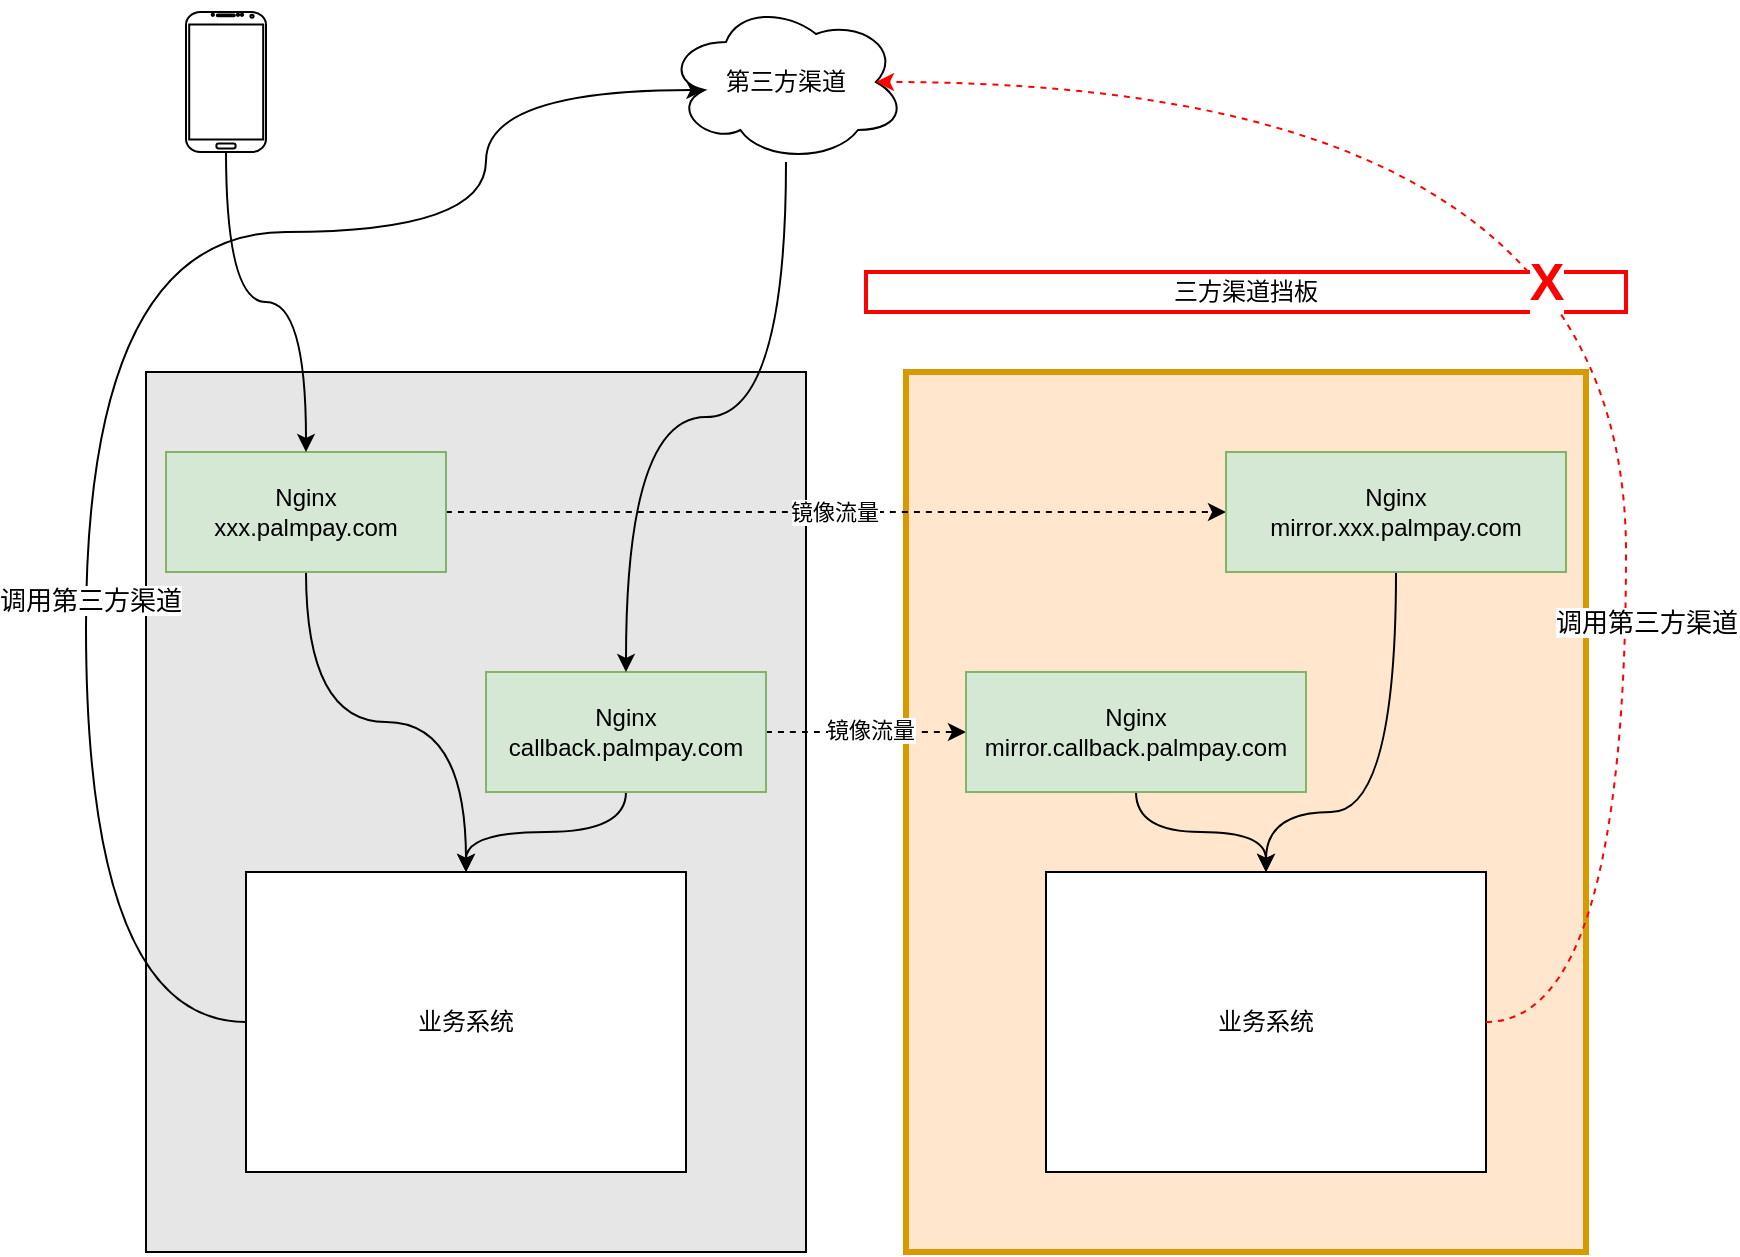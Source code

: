 <mxfile version="20.4.0" type="github">
  <diagram id="OdbRNoy3vFBOWcBV_3Qq" name="第 1 页">
    <mxGraphModel dx="1298" dy="834" grid="1" gridSize="10" guides="1" tooltips="1" connect="1" arrows="1" fold="1" page="1" pageScale="1" pageWidth="827" pageHeight="1169" math="0" shadow="0">
      <root>
        <mxCell id="0" />
        <mxCell id="1" parent="0" />
        <mxCell id="q8unGH8EVhy42DJwBZNV-2" value="" style="verticalLabelPosition=bottom;verticalAlign=top;html=1;shadow=0;dashed=0;strokeWidth=1;shape=mxgraph.android.phone2;strokeColor=#000000;" vertex="1" parent="1">
          <mxGeometry x="230" y="75" width="40" height="70" as="geometry" />
        </mxCell>
        <mxCell id="q8unGH8EVhy42DJwBZNV-4" value="" style="rounded=0;whiteSpace=wrap;html=1;fillColor=#E6E6E6;" vertex="1" parent="1">
          <mxGeometry x="210" y="255" width="330" height="440" as="geometry" />
        </mxCell>
        <mxCell id="q8unGH8EVhy42DJwBZNV-5" value="" style="rounded=0;whiteSpace=wrap;html=1;fillColor=#ffe6cc;strokeColor=#d79b00;strokeWidth=3;" vertex="1" parent="1">
          <mxGeometry x="590" y="255" width="340" height="440" as="geometry" />
        </mxCell>
        <mxCell id="q8unGH8EVhy42DJwBZNV-9" style="edgeStyle=orthogonalEdgeStyle;curved=1;rounded=0;orthogonalLoop=1;jettySize=auto;html=1;dashed=1;" edge="1" parent="1" source="q8unGH8EVhy42DJwBZNV-6" target="q8unGH8EVhy42DJwBZNV-8">
          <mxGeometry relative="1" as="geometry" />
        </mxCell>
        <mxCell id="q8unGH8EVhy42DJwBZNV-10" value="镜像流量" style="edgeLabel;html=1;align=center;verticalAlign=middle;resizable=0;points=[];" vertex="1" connectable="0" parent="q8unGH8EVhy42DJwBZNV-9">
          <mxGeometry x="-0.104" y="3" relative="1" as="geometry">
            <mxPoint x="19" y="3" as="offset" />
          </mxGeometry>
        </mxCell>
        <mxCell id="q8unGH8EVhy42DJwBZNV-17" style="edgeStyle=orthogonalEdgeStyle;curved=1;rounded=0;orthogonalLoop=1;jettySize=auto;html=1;entryX=0.5;entryY=0;entryDx=0;entryDy=0;" edge="1" parent="1" source="q8unGH8EVhy42DJwBZNV-6" target="q8unGH8EVhy42DJwBZNV-15">
          <mxGeometry relative="1" as="geometry" />
        </mxCell>
        <mxCell id="q8unGH8EVhy42DJwBZNV-6" value="Nginx&lt;br&gt;xxx.palmpay.com" style="rounded=0;whiteSpace=wrap;html=1;strokeColor=#82b366;fillColor=#d5e8d4;" vertex="1" parent="1">
          <mxGeometry x="220" y="295" width="140" height="60" as="geometry" />
        </mxCell>
        <mxCell id="q8unGH8EVhy42DJwBZNV-7" style="edgeStyle=orthogonalEdgeStyle;rounded=0;orthogonalLoop=1;jettySize=auto;html=1;entryX=0.5;entryY=0;entryDx=0;entryDy=0;curved=1;exitX=0.5;exitY=0.993;exitDx=0;exitDy=0;exitPerimeter=0;" edge="1" parent="1" source="q8unGH8EVhy42DJwBZNV-2" target="q8unGH8EVhy42DJwBZNV-6">
          <mxGeometry relative="1" as="geometry" />
        </mxCell>
        <mxCell id="q8unGH8EVhy42DJwBZNV-21" style="edgeStyle=orthogonalEdgeStyle;curved=1;rounded=0;orthogonalLoop=1;jettySize=auto;html=1;entryX=0.5;entryY=0;entryDx=0;entryDy=0;" edge="1" parent="1" source="q8unGH8EVhy42DJwBZNV-8" target="q8unGH8EVhy42DJwBZNV-16">
          <mxGeometry relative="1" as="geometry">
            <Array as="points">
              <mxPoint x="835" y="475" />
              <mxPoint x="770" y="475" />
            </Array>
          </mxGeometry>
        </mxCell>
        <mxCell id="q8unGH8EVhy42DJwBZNV-8" value="Nginx&lt;br&gt;mirror.xxx.palmpay.com" style="rounded=0;whiteSpace=wrap;html=1;strokeColor=#82b366;fillColor=#d5e8d4;" vertex="1" parent="1">
          <mxGeometry x="750" y="295" width="170" height="60" as="geometry" />
        </mxCell>
        <mxCell id="q8unGH8EVhy42DJwBZNV-13" style="edgeStyle=orthogonalEdgeStyle;curved=1;rounded=0;orthogonalLoop=1;jettySize=auto;html=1;entryX=0;entryY=0.5;entryDx=0;entryDy=0;dashed=1;" edge="1" parent="1" source="q8unGH8EVhy42DJwBZNV-11" target="q8unGH8EVhy42DJwBZNV-12">
          <mxGeometry relative="1" as="geometry" />
        </mxCell>
        <mxCell id="q8unGH8EVhy42DJwBZNV-14" value="镜像流量" style="edgeLabel;html=1;align=center;verticalAlign=middle;resizable=0;points=[];" vertex="1" connectable="0" parent="q8unGH8EVhy42DJwBZNV-13">
          <mxGeometry x="0.029" y="2" relative="1" as="geometry">
            <mxPoint y="1" as="offset" />
          </mxGeometry>
        </mxCell>
        <mxCell id="q8unGH8EVhy42DJwBZNV-18" style="edgeStyle=orthogonalEdgeStyle;curved=1;rounded=0;orthogonalLoop=1;jettySize=auto;html=1;entryX=0.5;entryY=0;entryDx=0;entryDy=0;" edge="1" parent="1" source="q8unGH8EVhy42DJwBZNV-11" target="q8unGH8EVhy42DJwBZNV-15">
          <mxGeometry relative="1" as="geometry" />
        </mxCell>
        <mxCell id="q8unGH8EVhy42DJwBZNV-11" value="Nginx&lt;br&gt;callback.palmpay.com" style="rounded=0;whiteSpace=wrap;html=1;strokeColor=#82b366;fillColor=#d5e8d4;" vertex="1" parent="1">
          <mxGeometry x="380" y="405" width="140" height="60" as="geometry" />
        </mxCell>
        <mxCell id="q8unGH8EVhy42DJwBZNV-22" style="edgeStyle=orthogonalEdgeStyle;curved=1;rounded=0;orthogonalLoop=1;jettySize=auto;html=1;entryX=0.5;entryY=0;entryDx=0;entryDy=0;" edge="1" parent="1" source="q8unGH8EVhy42DJwBZNV-12" target="q8unGH8EVhy42DJwBZNV-16">
          <mxGeometry relative="1" as="geometry" />
        </mxCell>
        <mxCell id="q8unGH8EVhy42DJwBZNV-12" value="Nginx&lt;br&gt;mirror.callback.palmpay.com" style="rounded=0;whiteSpace=wrap;html=1;strokeColor=#82b366;fillColor=#d5e8d4;" vertex="1" parent="1">
          <mxGeometry x="620" y="405" width="170" height="60" as="geometry" />
        </mxCell>
        <mxCell id="q8unGH8EVhy42DJwBZNV-27" style="rounded=0;orthogonalLoop=1;jettySize=auto;html=1;entryX=0.16;entryY=0.55;entryDx=0;entryDy=0;entryPerimeter=0;fontSize=13;fontColor=#000000;exitX=0;exitY=0.5;exitDx=0;exitDy=0;edgeStyle=orthogonalEdgeStyle;curved=1;" edge="1" parent="1" source="q8unGH8EVhy42DJwBZNV-15" target="q8unGH8EVhy42DJwBZNV-19">
          <mxGeometry relative="1" as="geometry">
            <Array as="points">
              <mxPoint x="180" y="580" />
              <mxPoint x="180" y="185" />
              <mxPoint x="380" y="185" />
              <mxPoint x="380" y="114" />
            </Array>
          </mxGeometry>
        </mxCell>
        <mxCell id="q8unGH8EVhy42DJwBZNV-28" value="调用第三方渠道" style="edgeLabel;html=1;align=center;verticalAlign=middle;resizable=0;points=[];fontSize=13;fontColor=#000000;" vertex="1" connectable="0" parent="q8unGH8EVhy42DJwBZNV-27">
          <mxGeometry x="-0.316" y="-2" relative="1" as="geometry">
            <mxPoint y="1" as="offset" />
          </mxGeometry>
        </mxCell>
        <mxCell id="q8unGH8EVhy42DJwBZNV-15" value="业务系统" style="rounded=0;whiteSpace=wrap;html=1;strokeColor=#000000;fillColor=#FFFFFF;" vertex="1" parent="1">
          <mxGeometry x="260" y="505" width="220" height="150" as="geometry" />
        </mxCell>
        <mxCell id="q8unGH8EVhy42DJwBZNV-16" value="业务系统" style="rounded=0;whiteSpace=wrap;html=1;strokeColor=#000000;fillColor=#FFFFFF;" vertex="1" parent="1">
          <mxGeometry x="660" y="505" width="220" height="150" as="geometry" />
        </mxCell>
        <mxCell id="q8unGH8EVhy42DJwBZNV-20" style="edgeStyle=orthogonalEdgeStyle;curved=1;rounded=0;orthogonalLoop=1;jettySize=auto;html=1;entryX=0.5;entryY=0;entryDx=0;entryDy=0;" edge="1" parent="1" source="q8unGH8EVhy42DJwBZNV-19" target="q8unGH8EVhy42DJwBZNV-11">
          <mxGeometry relative="1" as="geometry" />
        </mxCell>
        <mxCell id="q8unGH8EVhy42DJwBZNV-19" value="第三方渠道" style="ellipse;shape=cloud;whiteSpace=wrap;html=1;strokeColor=#000000;fillColor=#FFFFFF;" vertex="1" parent="1">
          <mxGeometry x="470" y="70" width="120" height="80" as="geometry" />
        </mxCell>
        <mxCell id="q8unGH8EVhy42DJwBZNV-23" value="三方渠道挡板" style="rounded=0;whiteSpace=wrap;html=1;strokeColor=#FF0000;strokeWidth=2;fillColor=#FFFFFF;" vertex="1" parent="1">
          <mxGeometry x="570" y="205" width="380" height="20" as="geometry" />
        </mxCell>
        <mxCell id="q8unGH8EVhy42DJwBZNV-24" style="edgeStyle=orthogonalEdgeStyle;curved=1;rounded=0;orthogonalLoop=1;jettySize=auto;html=1;entryX=0.875;entryY=0.5;entryDx=0;entryDy=0;entryPerimeter=0;exitX=1;exitY=0.5;exitDx=0;exitDy=0;dashed=1;strokeColor=#FF0000;" edge="1" parent="1" source="q8unGH8EVhy42DJwBZNV-16" target="q8unGH8EVhy42DJwBZNV-19">
          <mxGeometry relative="1" as="geometry">
            <Array as="points">
              <mxPoint x="950" y="580" />
              <mxPoint x="950" y="110" />
            </Array>
          </mxGeometry>
        </mxCell>
        <mxCell id="q8unGH8EVhy42DJwBZNV-25" value="X" style="edgeLabel;html=1;align=center;verticalAlign=middle;resizable=0;points=[];fontStyle=1;fontSize=26;fontColor=#FF0000;" vertex="1" connectable="0" parent="q8unGH8EVhy42DJwBZNV-24">
          <mxGeometry x="0.086" y="67" relative="1" as="geometry">
            <mxPoint x="27" y="57" as="offset" />
          </mxGeometry>
        </mxCell>
        <mxCell id="q8unGH8EVhy42DJwBZNV-26" value="调用第三方渠道" style="edgeLabel;html=1;align=center;verticalAlign=middle;resizable=0;points=[];fontSize=13;fontColor=#000000;" vertex="1" connectable="0" parent="q8unGH8EVhy42DJwBZNV-24">
          <mxGeometry x="-0.294" y="1" relative="1" as="geometry">
            <mxPoint x="11" y="53" as="offset" />
          </mxGeometry>
        </mxCell>
      </root>
    </mxGraphModel>
  </diagram>
</mxfile>

